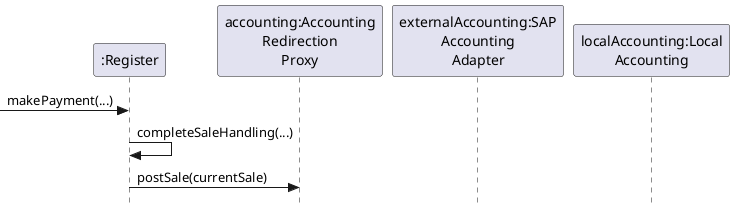 @startuml
skinparam style strictuml

participant rg as ":Register"
participant red_proxy as "accounting:Accounting\nRedirection\nProxy"
participant adapter as "externalAccounting:SAP\nAccounting\nAdapter"
participant local as "localAccounting:Local\nAccounting"

[->rg:makePayment(...)
rg->rg:completeSaleHandling(...)
rg -> red_proxy: postSale(currentSale)


@enduml